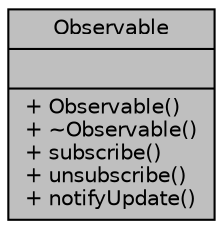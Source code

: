 digraph "Observable"
{
 // LATEX_PDF_SIZE
  edge [fontname="Helvetica",fontsize="10",labelfontname="Helvetica",labelfontsize="10"];
  node [fontname="Helvetica",fontsize="10",shape=record];
  Node1 [label="{Observable\n||+ Observable()\l+ ~Observable()\l+ subscribe()\l+ unsubscribe()\l+ notifyUpdate()\l}",height=0.2,width=0.4,color="black", fillcolor="grey75", style="filled", fontcolor="black",tooltip="Here is doing monitoring."];
}
